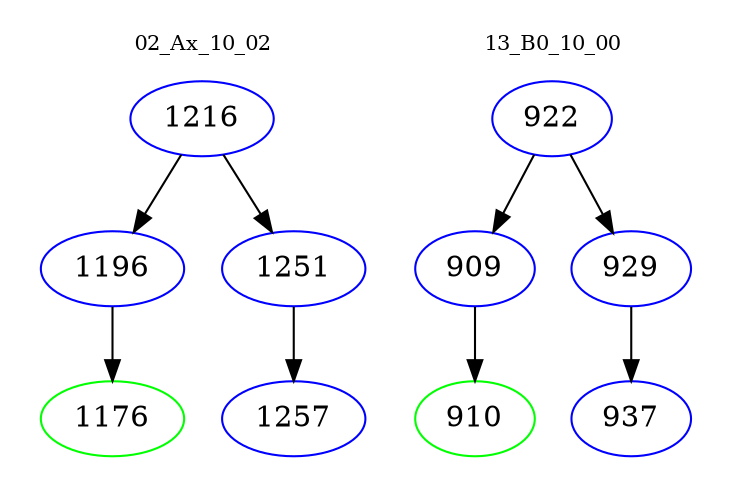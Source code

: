 digraph{
subgraph cluster_0 {
color = white
label = "02_Ax_10_02";
fontsize=10;
T0_1216 [label="1216", color="blue"]
T0_1216 -> T0_1196 [color="black"]
T0_1196 [label="1196", color="blue"]
T0_1196 -> T0_1176 [color="black"]
T0_1176 [label="1176", color="green"]
T0_1216 -> T0_1251 [color="black"]
T0_1251 [label="1251", color="blue"]
T0_1251 -> T0_1257 [color="black"]
T0_1257 [label="1257", color="blue"]
}
subgraph cluster_1 {
color = white
label = "13_B0_10_00";
fontsize=10;
T1_922 [label="922", color="blue"]
T1_922 -> T1_909 [color="black"]
T1_909 [label="909", color="blue"]
T1_909 -> T1_910 [color="black"]
T1_910 [label="910", color="green"]
T1_922 -> T1_929 [color="black"]
T1_929 [label="929", color="blue"]
T1_929 -> T1_937 [color="black"]
T1_937 [label="937", color="blue"]
}
}
